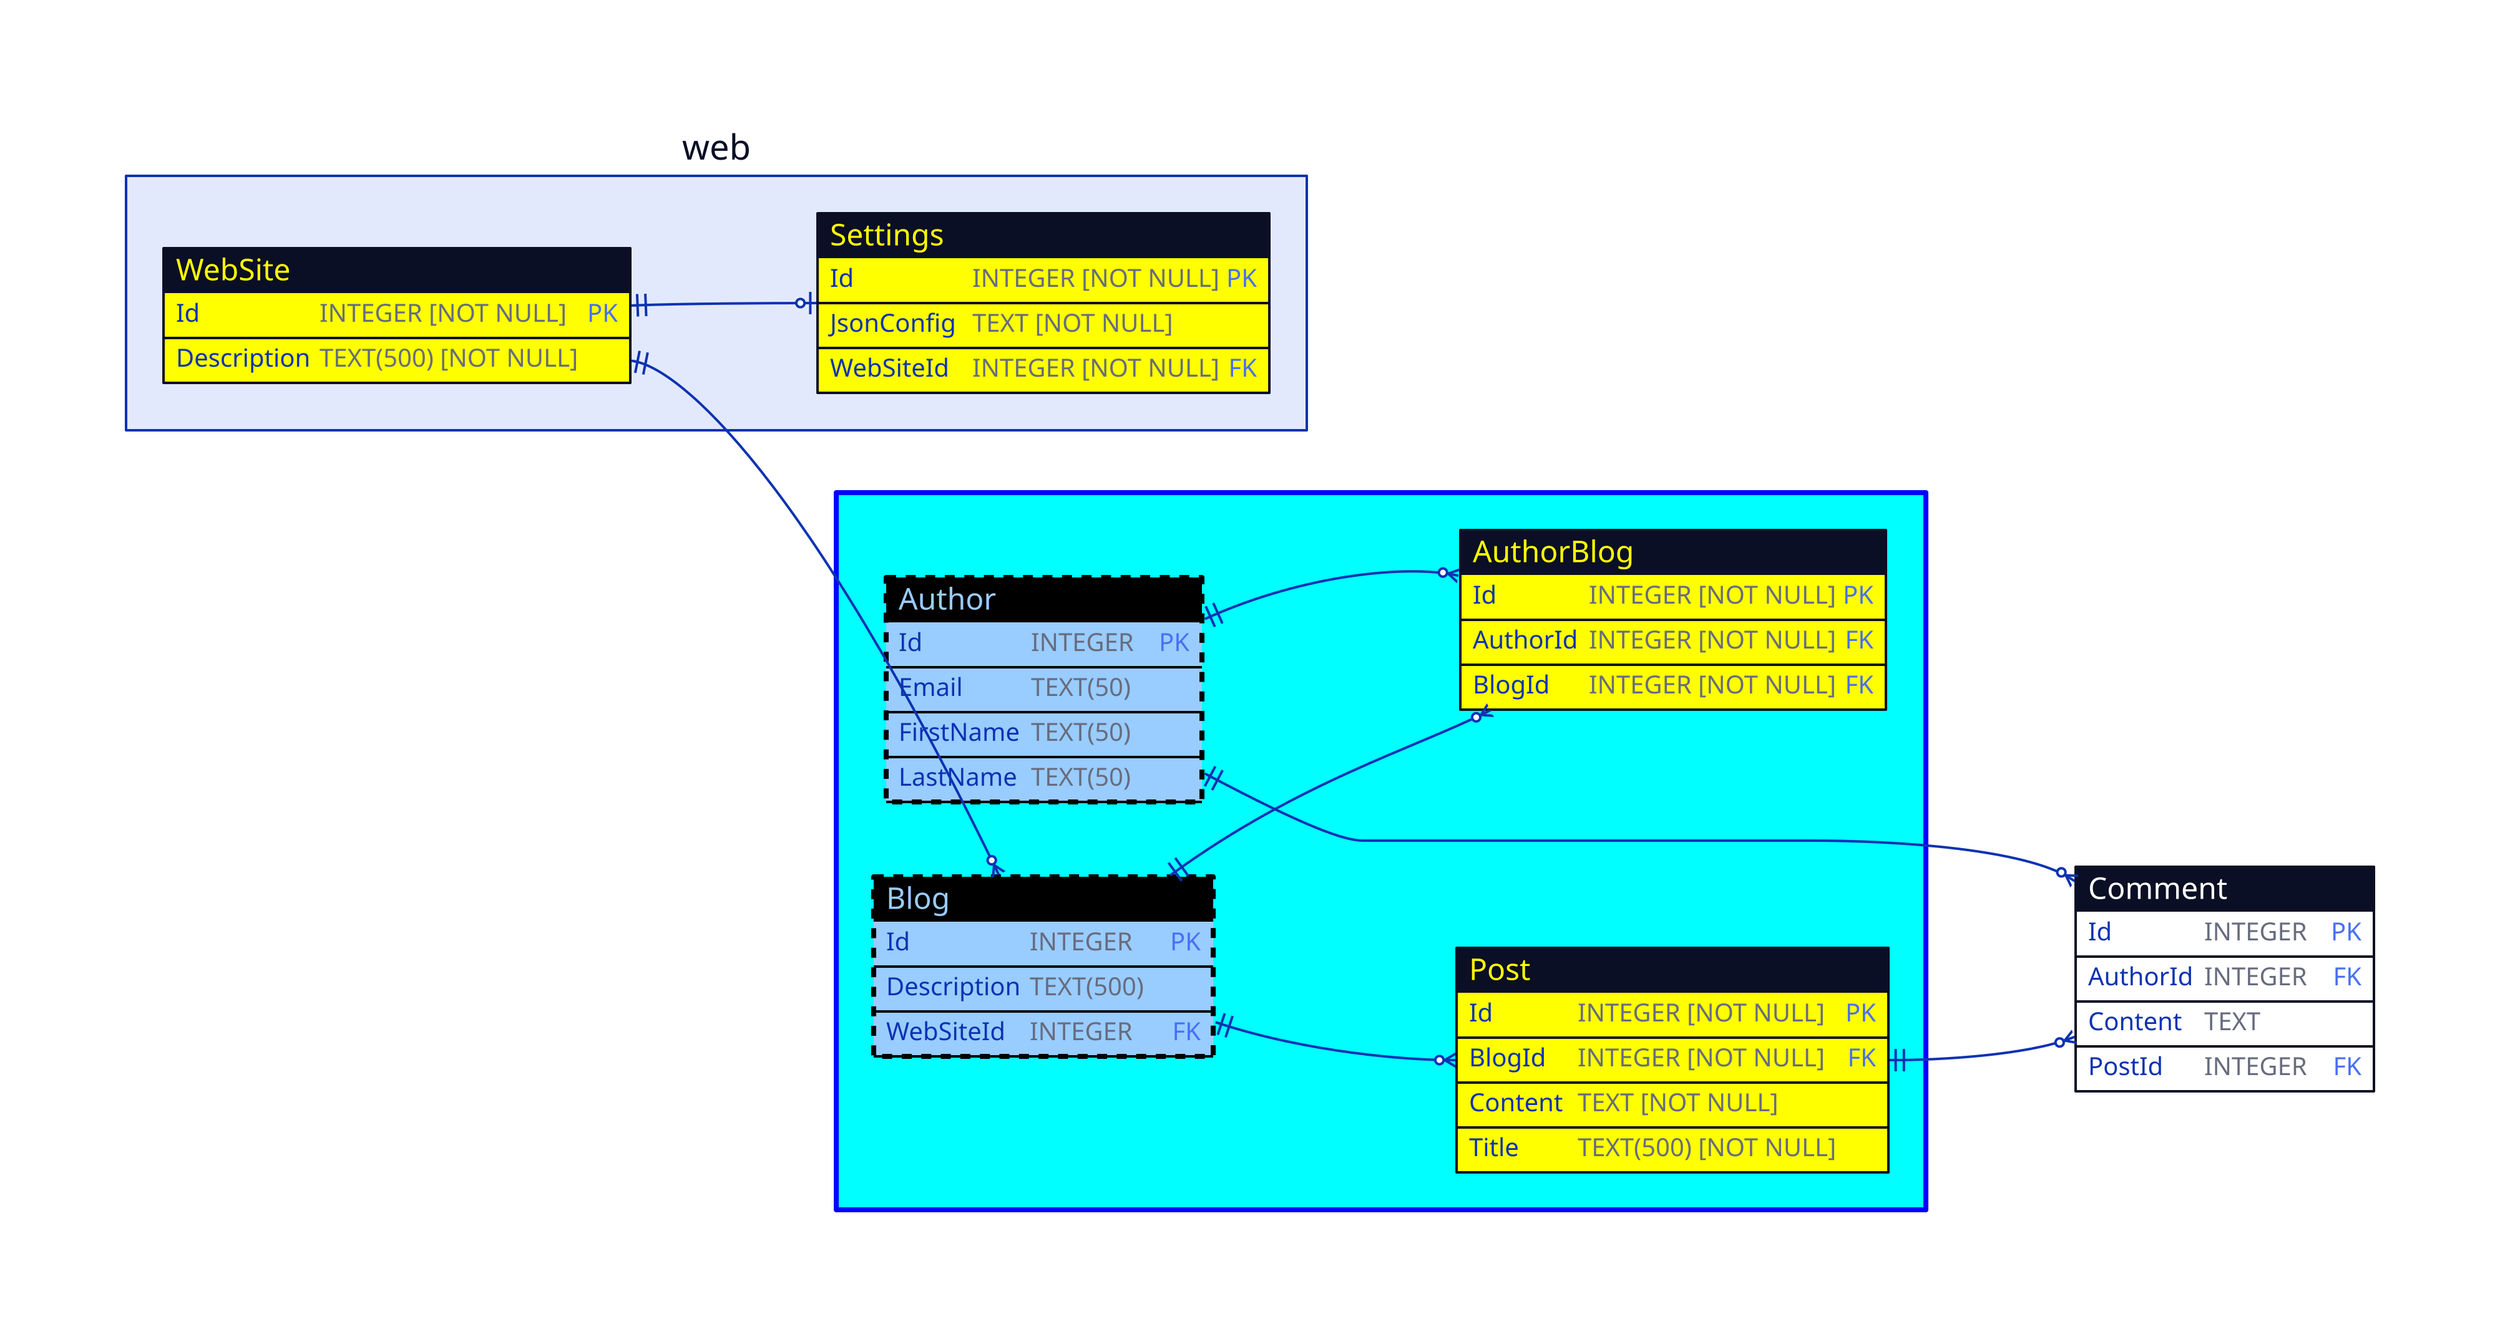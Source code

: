 direction: right

web

blog: "" {
  style: {
    fill: cyan
    stroke: blue
    stroke-width: 4
  }
}

blog.Author: {
  shape: sql_table

  style: {
    fill: black
    stroke: \#99ccff
    stroke-width: 4
    stroke-dash: 2
  }

  Id: INTEGER {constraint: primary_key}
  Email: TEXT(50)
  FirstName: TEXT(50)
  LastName: TEXT(50)
}

blog.AuthorBlog: {
  shape: sql_table

  style: {
    stroke: yellow
  }

  Id: INTEGER \[NOT NULL\] {constraint: primary_key}
  AuthorId: INTEGER \[NOT NULL\] {constraint: foreign_key}
  BlogId: INTEGER \[NOT NULL\] {constraint: foreign_key}
}

blog.Blog: {
  shape: sql_table

  style: {
    fill: black
    stroke: \#99ccff
    stroke-width: 4
    stroke-dash: 2
  }

  Id: INTEGER {constraint: primary_key}
  Description: TEXT(500)
  WebSiteId: INTEGER {constraint: foreign_key}
}

Comment: {
  shape: sql_table

  Id: INTEGER {constraint: primary_key}
  AuthorId: INTEGER {constraint: foreign_key}
  Content: TEXT
  PostId: INTEGER {constraint: foreign_key}
}

blog.Post: {
  shape: sql_table

  style: {
    stroke: yellow
  }

  Id: INTEGER \[NOT NULL\] {constraint: primary_key}
  BlogId: INTEGER \[NOT NULL\] {constraint: foreign_key}
  Content: TEXT \[NOT NULL\]
  Title: TEXT(500) \[NOT NULL\]
}

web.Settings: {
  shape: sql_table

  style: {
    stroke: yellow
  }

  Id: INTEGER \[NOT NULL\] {constraint: primary_key}
  JsonConfig: TEXT \[NOT NULL\]
  WebSiteId: INTEGER \[NOT NULL\] {constraint: foreign_key}
}

web.WebSite: {
  shape: sql_table

  style: {
    stroke: yellow
  }

  Id: INTEGER \[NOT NULL\] {constraint: primary_key}
  Description: TEXT(500) \[NOT NULL\]
}

blog.Author.Id <-> blog.AuthorBlog.AuthorId: {
  source-arrowhead: {
    shape: cf-one-required
  }
  target-arrowhead: {
    shape: cf-many
  }
  style: {
    font-size: 18
    font-color: blue
    bold: true
  }
}

blog.Blog.Id <-> blog.AuthorBlog.BlogId: {
  source-arrowhead: {
    shape: cf-one-required
  }
  target-arrowhead: {
    shape: cf-many
  }
  style: {
    font-size: 18
    font-color: blue
    bold: true
  }
}

web.WebSite.Id <-> blog.Blog.WebSiteId: {
  source-arrowhead: {
    shape: cf-one-required
  }
  target-arrowhead: {
    shape: cf-many
  }
  style: {
    font-size: 18
    font-color: blue
    bold: true
  }
}

blog.Author.Id <-> Comment.AuthorId: {
  source-arrowhead: {
    shape: cf-one-required
  }
  target-arrowhead: {
    shape: cf-many
  }
  style: {
    font-size: 18
    font-color: blue
    bold: true
  }
}

blog.Post.Id <-> Comment.PostId: {
  source-arrowhead: {
    shape: cf-one-required
  }
  target-arrowhead: {
    shape: cf-many
  }
  style: {
    font-size: 18
    font-color: blue
    bold: true
  }
}

blog.Blog.Id <-> blog.Post.BlogId: {
  source-arrowhead: {
    shape: cf-one-required
  }
  target-arrowhead: {
    shape: cf-many
  }
  style: {
    font-size: 18
    font-color: blue
    bold: true
  }
}

web.WebSite.Id <-> web.Settings.WebSiteId: {
  source-arrowhead: {
    shape: cf-one-required
  }
  target-arrowhead: {
    shape: cf-one
  }
  style: {
    font-size: 18
    font-color: blue
    bold: true
  }
}
